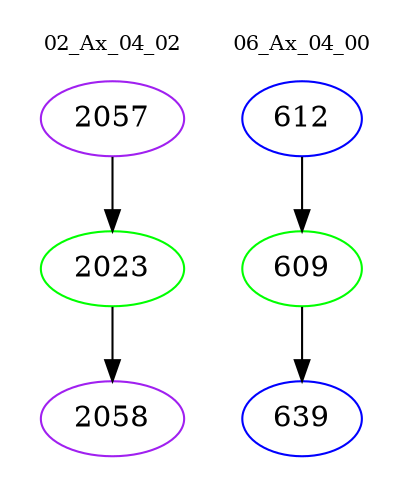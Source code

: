 digraph{
subgraph cluster_0 {
color = white
label = "02_Ax_04_02";
fontsize=10;
T0_2057 [label="2057", color="purple"]
T0_2057 -> T0_2023 [color="black"]
T0_2023 [label="2023", color="green"]
T0_2023 -> T0_2058 [color="black"]
T0_2058 [label="2058", color="purple"]
}
subgraph cluster_1 {
color = white
label = "06_Ax_04_00";
fontsize=10;
T1_612 [label="612", color="blue"]
T1_612 -> T1_609 [color="black"]
T1_609 [label="609", color="green"]
T1_609 -> T1_639 [color="black"]
T1_639 [label="639", color="blue"]
}
}
